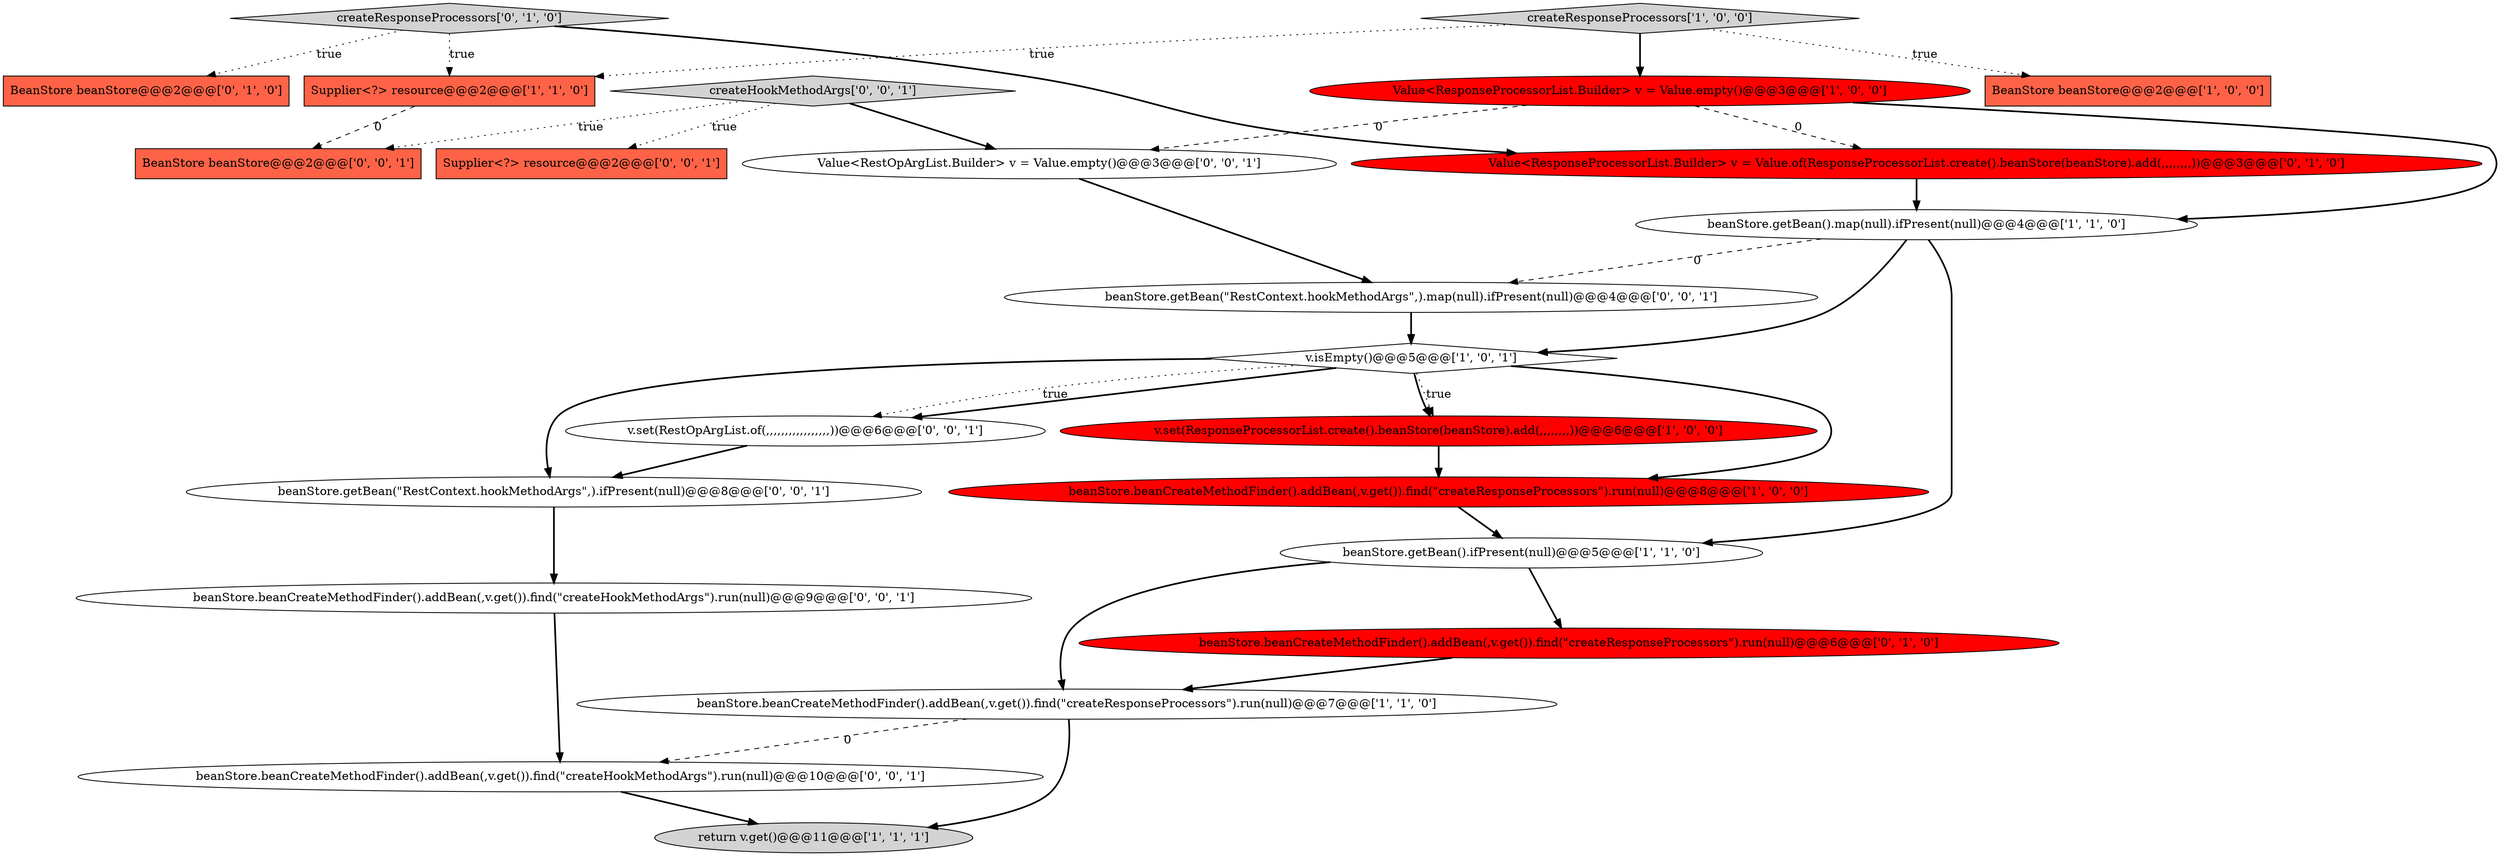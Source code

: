 digraph {
13 [style = filled, label = "createResponseProcessors['0', '1', '0']", fillcolor = lightgray, shape = diamond image = "AAA0AAABBB2BBB"];
23 [style = filled, label = "beanStore.beanCreateMethodFinder().addBean(,v.get()).find(\"createHookMethodArgs\").run(null)@@@9@@@['0', '0', '1']", fillcolor = white, shape = ellipse image = "AAA0AAABBB3BBB"];
1 [style = filled, label = "createResponseProcessors['1', '0', '0']", fillcolor = lightgray, shape = diamond image = "AAA0AAABBB1BBB"];
20 [style = filled, label = "BeanStore beanStore@@@2@@@['0', '0', '1']", fillcolor = tomato, shape = box image = "AAA0AAABBB3BBB"];
4 [style = filled, label = "return v.get()@@@11@@@['1', '1', '1']", fillcolor = lightgray, shape = ellipse image = "AAA0AAABBB1BBB"];
0 [style = filled, label = "v.set(ResponseProcessorList.create().beanStore(beanStore).add(,,,,,,,,))@@@6@@@['1', '0', '0']", fillcolor = red, shape = ellipse image = "AAA1AAABBB1BBB"];
3 [style = filled, label = "beanStore.beanCreateMethodFinder().addBean(,v.get()).find(\"createResponseProcessors\").run(null)@@@7@@@['1', '1', '0']", fillcolor = white, shape = ellipse image = "AAA0AAABBB1BBB"];
17 [style = filled, label = "beanStore.getBean(\"RestContext.hookMethodArgs\",).map(null).ifPresent(null)@@@4@@@['0', '0', '1']", fillcolor = white, shape = ellipse image = "AAA0AAABBB3BBB"];
18 [style = filled, label = "v.set(RestOpArgList.of(,,,,,,,,,,,,,,,,,))@@@6@@@['0', '0', '1']", fillcolor = white, shape = ellipse image = "AAA0AAABBB3BBB"];
2 [style = filled, label = "beanStore.getBean().ifPresent(null)@@@5@@@['1', '1', '0']", fillcolor = white, shape = ellipse image = "AAA0AAABBB1BBB"];
19 [style = filled, label = "Value<RestOpArgList.Builder> v = Value.empty()@@@3@@@['0', '0', '1']", fillcolor = white, shape = ellipse image = "AAA0AAABBB3BBB"];
21 [style = filled, label = "beanStore.beanCreateMethodFinder().addBean(,v.get()).find(\"createHookMethodArgs\").run(null)@@@10@@@['0', '0', '1']", fillcolor = white, shape = ellipse image = "AAA0AAABBB3BBB"];
12 [style = filled, label = "BeanStore beanStore@@@2@@@['0', '1', '0']", fillcolor = tomato, shape = box image = "AAA0AAABBB2BBB"];
9 [style = filled, label = "beanStore.beanCreateMethodFinder().addBean(,v.get()).find(\"createResponseProcessors\").run(null)@@@8@@@['1', '0', '0']", fillcolor = red, shape = ellipse image = "AAA1AAABBB1BBB"];
11 [style = filled, label = "Value<ResponseProcessorList.Builder> v = Value.of(ResponseProcessorList.create().beanStore(beanStore).add(,,,,,,,,))@@@3@@@['0', '1', '0']", fillcolor = red, shape = ellipse image = "AAA1AAABBB2BBB"];
5 [style = filled, label = "BeanStore beanStore@@@2@@@['1', '0', '0']", fillcolor = tomato, shape = box image = "AAA0AAABBB1BBB"];
6 [style = filled, label = "beanStore.getBean().map(null).ifPresent(null)@@@4@@@['1', '1', '0']", fillcolor = white, shape = ellipse image = "AAA0AAABBB1BBB"];
22 [style = filled, label = "beanStore.getBean(\"RestContext.hookMethodArgs\",).ifPresent(null)@@@8@@@['0', '0', '1']", fillcolor = white, shape = ellipse image = "AAA0AAABBB3BBB"];
10 [style = filled, label = "Value<ResponseProcessorList.Builder> v = Value.empty()@@@3@@@['1', '0', '0']", fillcolor = red, shape = ellipse image = "AAA1AAABBB1BBB"];
7 [style = filled, label = "Supplier<?> resource@@@2@@@['1', '1', '0']", fillcolor = tomato, shape = box image = "AAA0AAABBB1BBB"];
16 [style = filled, label = "Supplier<?> resource@@@2@@@['0', '0', '1']", fillcolor = tomato, shape = box image = "AAA0AAABBB3BBB"];
14 [style = filled, label = "beanStore.beanCreateMethodFinder().addBean(,v.get()).find(\"createResponseProcessors\").run(null)@@@6@@@['0', '1', '0']", fillcolor = red, shape = ellipse image = "AAA1AAABBB2BBB"];
8 [style = filled, label = "v.isEmpty()@@@5@@@['1', '0', '1']", fillcolor = white, shape = diamond image = "AAA0AAABBB1BBB"];
15 [style = filled, label = "createHookMethodArgs['0', '0', '1']", fillcolor = lightgray, shape = diamond image = "AAA0AAABBB3BBB"];
14->3 [style = bold, label=""];
17->8 [style = bold, label=""];
0->9 [style = bold, label=""];
13->12 [style = dotted, label="true"];
3->21 [style = dashed, label="0"];
9->2 [style = bold, label=""];
8->18 [style = bold, label=""];
10->19 [style = dashed, label="0"];
2->3 [style = bold, label=""];
11->6 [style = bold, label=""];
7->20 [style = dashed, label="0"];
15->20 [style = dotted, label="true"];
6->17 [style = dashed, label="0"];
19->17 [style = bold, label=""];
13->7 [style = dotted, label="true"];
15->16 [style = dotted, label="true"];
15->19 [style = bold, label=""];
3->4 [style = bold, label=""];
10->6 [style = bold, label=""];
13->11 [style = bold, label=""];
22->23 [style = bold, label=""];
8->22 [style = bold, label=""];
6->2 [style = bold, label=""];
1->7 [style = dotted, label="true"];
8->0 [style = bold, label=""];
10->11 [style = dashed, label="0"];
18->22 [style = bold, label=""];
23->21 [style = bold, label=""];
2->14 [style = bold, label=""];
6->8 [style = bold, label=""];
8->9 [style = bold, label=""];
8->18 [style = dotted, label="true"];
8->0 [style = dotted, label="true"];
1->10 [style = bold, label=""];
1->5 [style = dotted, label="true"];
21->4 [style = bold, label=""];
}
